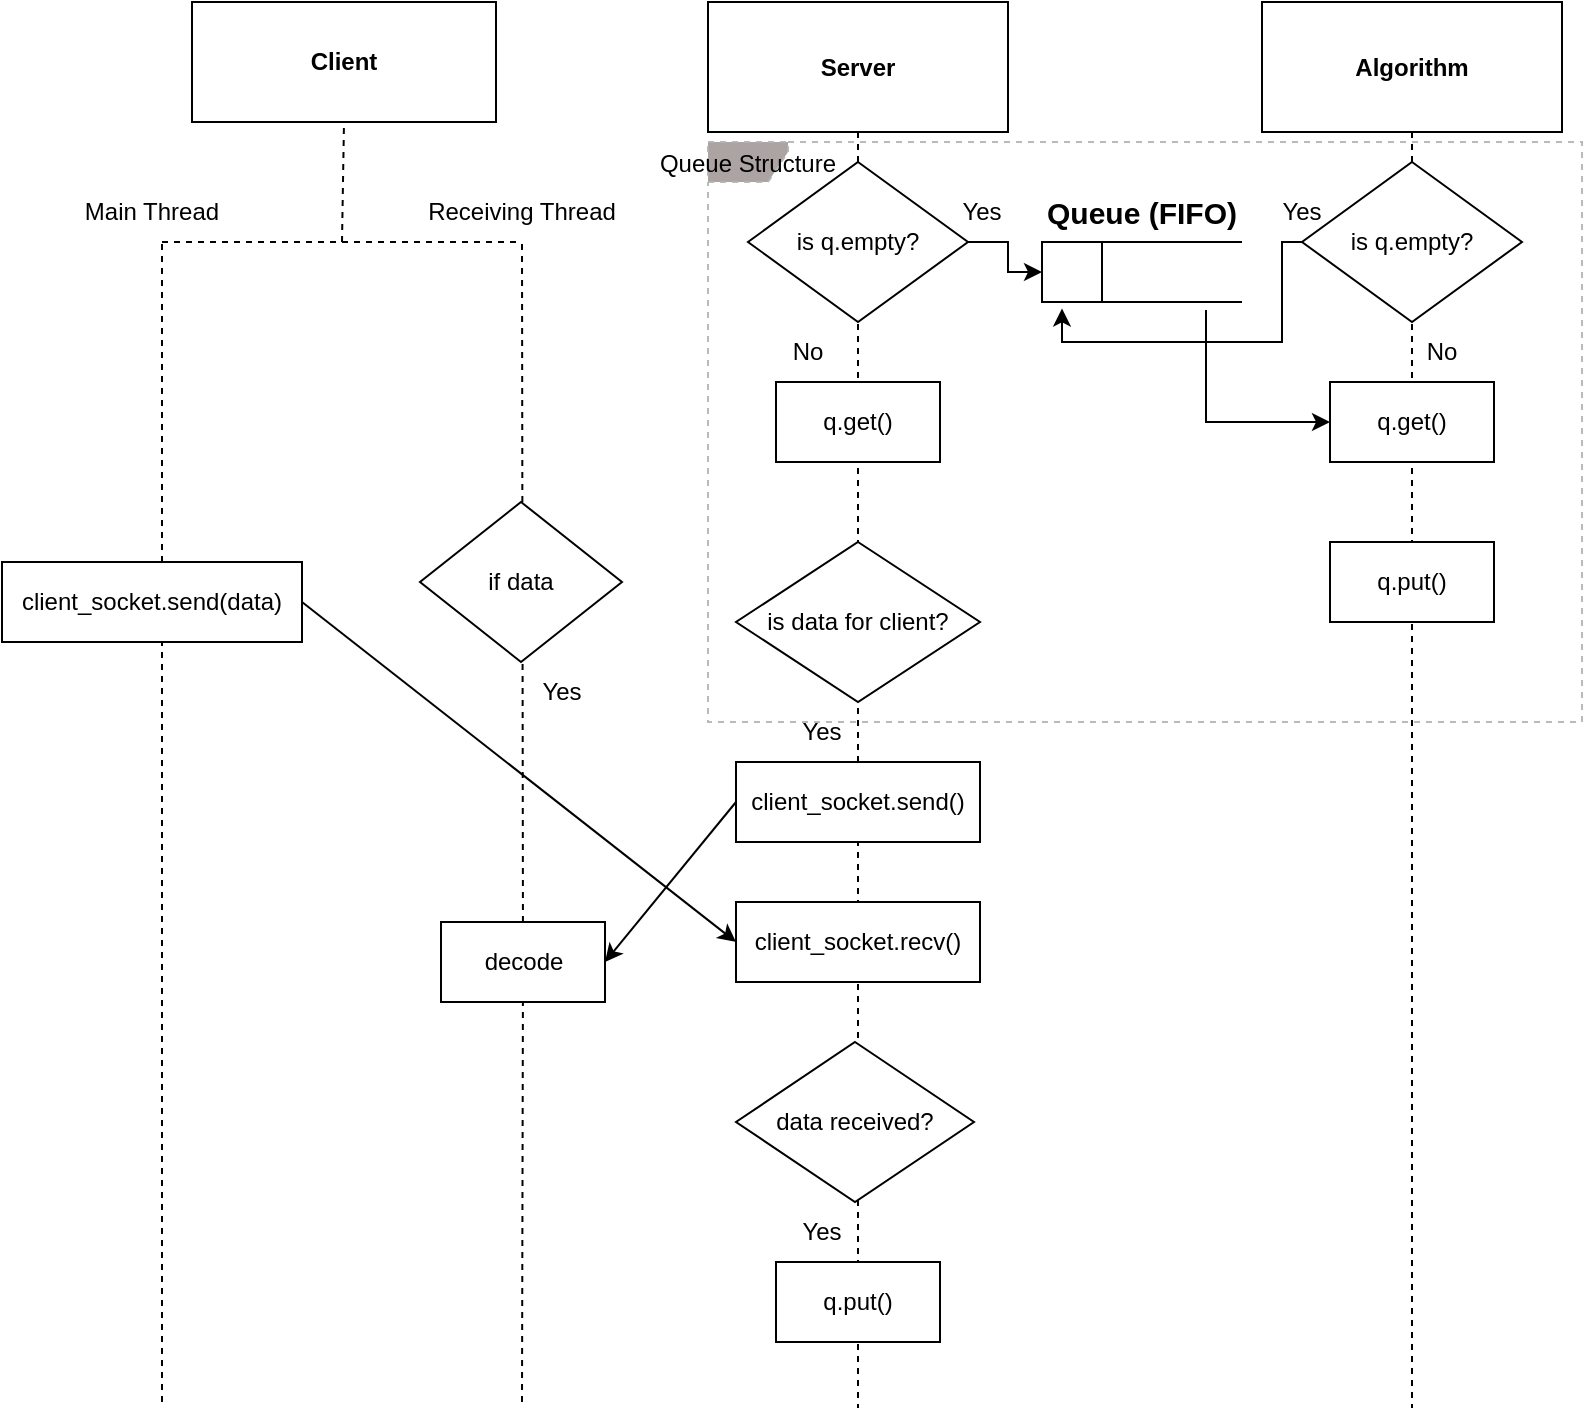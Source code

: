 <mxfile version="24.5.4" type="github">
  <diagram name="Page-1" id="C0AcNYlliO7HNQd4Lne7">
    <mxGraphModel dx="1900" dy="618" grid="1" gridSize="10" guides="1" tooltips="1" connect="1" arrows="1" fold="1" page="1" pageScale="1" pageWidth="850" pageHeight="1100" math="0" shadow="0">
      <root>
        <mxCell id="0" />
        <mxCell id="1" parent="0" />
        <mxCell id="3" value="Server" style="shape=umlLifeline;perimeter=lifelinePerimeter;whiteSpace=wrap;container=1;dropTarget=0;collapsible=0;recursiveResize=0;outlineConnect=0;portConstraint=eastwest;newEdgeStyle={&quot;edgeStyle&quot;:&quot;elbowEdgeStyle&quot;,&quot;elbow&quot;:&quot;vertical&quot;,&quot;curved&quot;:0,&quot;rounded&quot;:0};size=65;fontStyle=1" parent="1" vertex="1">
          <mxGeometry x="343" y="100" width="150" height="703" as="geometry" />
        </mxCell>
        <mxCell id="4" value="Queue Structure" style="shape=umlFrame;dashed=1;pointerEvents=0;dropTarget=0;strokeColor=#B3B3B3;height=20;width=40;opacity=90;fillColor=#a39999;" parent="1" vertex="1">
          <mxGeometry x="343" y="170" width="437" height="290" as="geometry" />
        </mxCell>
        <mxCell id="tdRyDM0lDxfAwj2Caq-v-15" value="Algorithm" style="shape=umlLifeline;perimeter=lifelinePerimeter;whiteSpace=wrap;container=1;dropTarget=0;collapsible=0;recursiveResize=0;outlineConnect=0;portConstraint=eastwest;newEdgeStyle={&quot;edgeStyle&quot;:&quot;elbowEdgeStyle&quot;,&quot;elbow&quot;:&quot;vertical&quot;,&quot;curved&quot;:0,&quot;rounded&quot;:0};size=65;fontStyle=1" vertex="1" parent="1">
          <mxGeometry x="620" y="100" width="150" height="703" as="geometry" />
        </mxCell>
        <mxCell id="tdRyDM0lDxfAwj2Caq-v-17" value="" style="html=1;dashed=0;whiteSpace=wrap;shape=mxgraph.dfd.dataStoreID;align=left;spacingLeft=3;points=[[0,0],[0.5,0],[1,0],[0,0.5],[1,0.5],[0,1],[0.5,1],[1,1]];" vertex="1" parent="1">
          <mxGeometry x="510" y="220" width="100" height="30" as="geometry" />
        </mxCell>
        <mxCell id="tdRyDM0lDxfAwj2Caq-v-19" style="edgeStyle=orthogonalEdgeStyle;rounded=0;orthogonalLoop=1;jettySize=auto;html=1;exitX=1;exitY=0.5;exitDx=0;exitDy=0;" edge="1" parent="1" source="tdRyDM0lDxfAwj2Caq-v-24" target="tdRyDM0lDxfAwj2Caq-v-17">
          <mxGeometry relative="1" as="geometry">
            <mxPoint x="459" y="210" as="sourcePoint" />
          </mxGeometry>
        </mxCell>
        <mxCell id="tdRyDM0lDxfAwj2Caq-v-21" style="edgeStyle=orthogonalEdgeStyle;rounded=0;orthogonalLoop=1;jettySize=auto;html=1;entryX=0.1;entryY=1.107;entryDx=0;entryDy=0;entryPerimeter=0;exitX=0;exitY=0.5;exitDx=0;exitDy=0;" edge="1" parent="1" source="tdRyDM0lDxfAwj2Caq-v-25" target="tdRyDM0lDxfAwj2Caq-v-17">
          <mxGeometry relative="1" as="geometry">
            <mxPoint x="654" y="210" as="sourcePoint" />
            <mxPoint x="524" y="400" as="targetPoint" />
            <Array as="points">
              <mxPoint x="630" y="220" />
              <mxPoint x="630" y="270" />
              <mxPoint x="520" y="270" />
            </Array>
          </mxGeometry>
        </mxCell>
        <mxCell id="tdRyDM0lDxfAwj2Caq-v-22" value="Queue (FIFO)" style="text;html=1;align=center;verticalAlign=middle;whiteSpace=wrap;rounded=0;fontStyle=1;fontSize=15;" vertex="1" parent="1">
          <mxGeometry x="510" y="190" width="100" height="30" as="geometry" />
        </mxCell>
        <mxCell id="tdRyDM0lDxfAwj2Caq-v-23" value="q.get()" style="rounded=0;whiteSpace=wrap;html=1;" vertex="1" parent="1">
          <mxGeometry x="377" y="290" width="82" height="40" as="geometry" />
        </mxCell>
        <mxCell id="tdRyDM0lDxfAwj2Caq-v-24" value="is q.empty?" style="rhombus;whiteSpace=wrap;html=1;" vertex="1" parent="1">
          <mxGeometry x="363" y="180" width="110" height="80" as="geometry" />
        </mxCell>
        <mxCell id="tdRyDM0lDxfAwj2Caq-v-25" value="is q.empty?" style="rhombus;whiteSpace=wrap;html=1;" vertex="1" parent="1">
          <mxGeometry x="640" y="180" width="110" height="80" as="geometry" />
        </mxCell>
        <mxCell id="tdRyDM0lDxfAwj2Caq-v-26" value="q.get()" style="rounded=0;whiteSpace=wrap;html=1;" vertex="1" parent="1">
          <mxGeometry x="654" y="290" width="82" height="40" as="geometry" />
        </mxCell>
        <mxCell id="tdRyDM0lDxfAwj2Caq-v-31" value="" style="endArrow=classic;html=1;rounded=0;exitX=0.82;exitY=1.133;exitDx=0;exitDy=0;exitPerimeter=0;entryX=0;entryY=0.5;entryDx=0;entryDy=0;" edge="1" parent="1" source="tdRyDM0lDxfAwj2Caq-v-17" target="tdRyDM0lDxfAwj2Caq-v-26">
          <mxGeometry width="50" height="50" relative="1" as="geometry">
            <mxPoint x="570" y="370" as="sourcePoint" />
            <mxPoint x="620" y="320" as="targetPoint" />
            <Array as="points">
              <mxPoint x="592" y="310" />
            </Array>
          </mxGeometry>
        </mxCell>
        <mxCell id="tdRyDM0lDxfAwj2Caq-v-32" value="q.put()" style="rounded=0;whiteSpace=wrap;html=1;" vertex="1" parent="1">
          <mxGeometry x="654" y="370" width="82" height="40" as="geometry" />
        </mxCell>
        <mxCell id="tdRyDM0lDxfAwj2Caq-v-33" value="is data for client?" style="rhombus;whiteSpace=wrap;html=1;" vertex="1" parent="1">
          <mxGeometry x="357" y="370" width="122" height="80" as="geometry" />
        </mxCell>
        <mxCell id="tdRyDM0lDxfAwj2Caq-v-34" value="No" style="text;html=1;align=center;verticalAlign=middle;whiteSpace=wrap;rounded=0;" vertex="1" parent="1">
          <mxGeometry x="363" y="260" width="60" height="30" as="geometry" />
        </mxCell>
        <mxCell id="tdRyDM0lDxfAwj2Caq-v-35" value="No" style="text;html=1;align=center;verticalAlign=middle;whiteSpace=wrap;rounded=0;" vertex="1" parent="1">
          <mxGeometry x="680" y="260" width="60" height="30" as="geometry" />
        </mxCell>
        <mxCell id="tdRyDM0lDxfAwj2Caq-v-36" value="Yes" style="text;html=1;align=center;verticalAlign=middle;whiteSpace=wrap;rounded=0;" vertex="1" parent="1">
          <mxGeometry x="450" y="190" width="60" height="30" as="geometry" />
        </mxCell>
        <mxCell id="tdRyDM0lDxfAwj2Caq-v-37" value="Yes" style="text;html=1;align=center;verticalAlign=middle;whiteSpace=wrap;rounded=0;" vertex="1" parent="1">
          <mxGeometry x="610" y="190" width="60" height="30" as="geometry" />
        </mxCell>
        <mxCell id="tdRyDM0lDxfAwj2Caq-v-39" value="client_socket.send()" style="rounded=0;whiteSpace=wrap;html=1;" vertex="1" parent="1">
          <mxGeometry x="357" y="480" width="122" height="40" as="geometry" />
        </mxCell>
        <mxCell id="tdRyDM0lDxfAwj2Caq-v-40" value="client_socket.recv()" style="rounded=0;whiteSpace=wrap;html=1;" vertex="1" parent="1">
          <mxGeometry x="357" y="550" width="122" height="40" as="geometry" />
        </mxCell>
        <mxCell id="tdRyDM0lDxfAwj2Caq-v-41" value="data received?" style="rhombus;whiteSpace=wrap;html=1;" vertex="1" parent="1">
          <mxGeometry x="357" y="620" width="119" height="80" as="geometry" />
        </mxCell>
        <mxCell id="tdRyDM0lDxfAwj2Caq-v-42" value="Yes" style="text;html=1;align=center;verticalAlign=middle;whiteSpace=wrap;rounded=0;" vertex="1" parent="1">
          <mxGeometry x="370" y="450" width="60" height="30" as="geometry" />
        </mxCell>
        <mxCell id="tdRyDM0lDxfAwj2Caq-v-43" value="Yes" style="text;html=1;align=center;verticalAlign=middle;whiteSpace=wrap;rounded=0;" vertex="1" parent="1">
          <mxGeometry x="370" y="700" width="60" height="30" as="geometry" />
        </mxCell>
        <mxCell id="tdRyDM0lDxfAwj2Caq-v-44" value="q.put()" style="rounded=0;whiteSpace=wrap;html=1;" vertex="1" parent="1">
          <mxGeometry x="377" y="730" width="82" height="40" as="geometry" />
        </mxCell>
        <mxCell id="tdRyDM0lDxfAwj2Caq-v-47" value="&lt;b&gt;Client&lt;/b&gt;" style="rounded=0;whiteSpace=wrap;html=1;" vertex="1" parent="1">
          <mxGeometry x="85" y="100" width="152" height="60" as="geometry" />
        </mxCell>
        <mxCell id="tdRyDM0lDxfAwj2Caq-v-49" value="" style="endArrow=none;dashed=1;html=1;rounded=0;entryX=0.5;entryY=1;entryDx=0;entryDy=0;" edge="1" parent="1" target="tdRyDM0lDxfAwj2Caq-v-47">
          <mxGeometry width="50" height="50" relative="1" as="geometry">
            <mxPoint x="160" y="220" as="sourcePoint" />
            <mxPoint x="180" y="210" as="targetPoint" />
          </mxGeometry>
        </mxCell>
        <mxCell id="tdRyDM0lDxfAwj2Caq-v-51" value="" style="endArrow=none;dashed=1;html=1;rounded=0;" edge="1" parent="1">
          <mxGeometry width="50" height="50" relative="1" as="geometry">
            <mxPoint x="70" y="220" as="sourcePoint" />
            <mxPoint x="250" y="220" as="targetPoint" />
          </mxGeometry>
        </mxCell>
        <mxCell id="tdRyDM0lDxfAwj2Caq-v-52" value="" style="endArrow=none;dashed=1;html=1;rounded=0;" edge="1" parent="1">
          <mxGeometry width="50" height="50" relative="1" as="geometry">
            <mxPoint x="70" y="800" as="sourcePoint" />
            <mxPoint x="70" y="220" as="targetPoint" />
          </mxGeometry>
        </mxCell>
        <mxCell id="tdRyDM0lDxfAwj2Caq-v-53" value="" style="endArrow=none;dashed=1;html=1;rounded=0;" edge="1" parent="1" source="tdRyDM0lDxfAwj2Caq-v-57">
          <mxGeometry width="50" height="50" relative="1" as="geometry">
            <mxPoint x="250" y="800" as="sourcePoint" />
            <mxPoint x="250" y="220" as="targetPoint" />
          </mxGeometry>
        </mxCell>
        <mxCell id="tdRyDM0lDxfAwj2Caq-v-54" value="Main Thread" style="text;html=1;align=center;verticalAlign=middle;whiteSpace=wrap;rounded=0;" vertex="1" parent="1">
          <mxGeometry x="30" y="190" width="70" height="30" as="geometry" />
        </mxCell>
        <mxCell id="tdRyDM0lDxfAwj2Caq-v-55" value="Receiving Thread" style="text;html=1;align=center;verticalAlign=middle;whiteSpace=wrap;rounded=0;" vertex="1" parent="1">
          <mxGeometry x="200" y="190" width="100" height="30" as="geometry" />
        </mxCell>
        <mxCell id="tdRyDM0lDxfAwj2Caq-v-45" value="client_socket.send(data)" style="rounded=0;whiteSpace=wrap;html=1;" vertex="1" parent="1">
          <mxGeometry x="-10" y="380" width="150" height="40" as="geometry" />
        </mxCell>
        <mxCell id="tdRyDM0lDxfAwj2Caq-v-58" value="if data" style="rhombus;whiteSpace=wrap;html=1;" vertex="1" parent="1">
          <mxGeometry x="199" y="350" width="101" height="80" as="geometry" />
        </mxCell>
        <mxCell id="tdRyDM0lDxfAwj2Caq-v-60" value="" style="endArrow=classic;html=1;rounded=0;exitX=1;exitY=0.5;exitDx=0;exitDy=0;entryX=0;entryY=0.5;entryDx=0;entryDy=0;" edge="1" parent="1" source="tdRyDM0lDxfAwj2Caq-v-45" target="tdRyDM0lDxfAwj2Caq-v-40">
          <mxGeometry width="50" height="50" relative="1" as="geometry">
            <mxPoint x="190" y="530" as="sourcePoint" />
            <mxPoint x="240" y="480" as="targetPoint" />
          </mxGeometry>
        </mxCell>
        <mxCell id="tdRyDM0lDxfAwj2Caq-v-61" value="" style="endArrow=classic;html=1;rounded=0;exitX=0;exitY=0.5;exitDx=0;exitDy=0;entryX=1;entryY=0.5;entryDx=0;entryDy=0;" edge="1" parent="1" source="tdRyDM0lDxfAwj2Caq-v-39" target="tdRyDM0lDxfAwj2Caq-v-57">
          <mxGeometry width="50" height="50" relative="1" as="geometry">
            <mxPoint x="280" y="480" as="sourcePoint" />
            <mxPoint x="330" y="430" as="targetPoint" />
          </mxGeometry>
        </mxCell>
        <mxCell id="tdRyDM0lDxfAwj2Caq-v-62" value="" style="endArrow=none;dashed=1;html=1;rounded=0;" edge="1" parent="1" target="tdRyDM0lDxfAwj2Caq-v-57">
          <mxGeometry width="50" height="50" relative="1" as="geometry">
            <mxPoint x="250" y="800" as="sourcePoint" />
            <mxPoint x="250" y="220" as="targetPoint" />
          </mxGeometry>
        </mxCell>
        <mxCell id="tdRyDM0lDxfAwj2Caq-v-57" value="decode" style="rounded=0;whiteSpace=wrap;html=1;" vertex="1" parent="1">
          <mxGeometry x="209.5" y="560" width="82" height="40" as="geometry" />
        </mxCell>
        <mxCell id="tdRyDM0lDxfAwj2Caq-v-63" value="Yes" style="text;html=1;align=center;verticalAlign=middle;whiteSpace=wrap;rounded=0;" vertex="1" parent="1">
          <mxGeometry x="240" y="430" width="60" height="30" as="geometry" />
        </mxCell>
      </root>
    </mxGraphModel>
  </diagram>
</mxfile>
